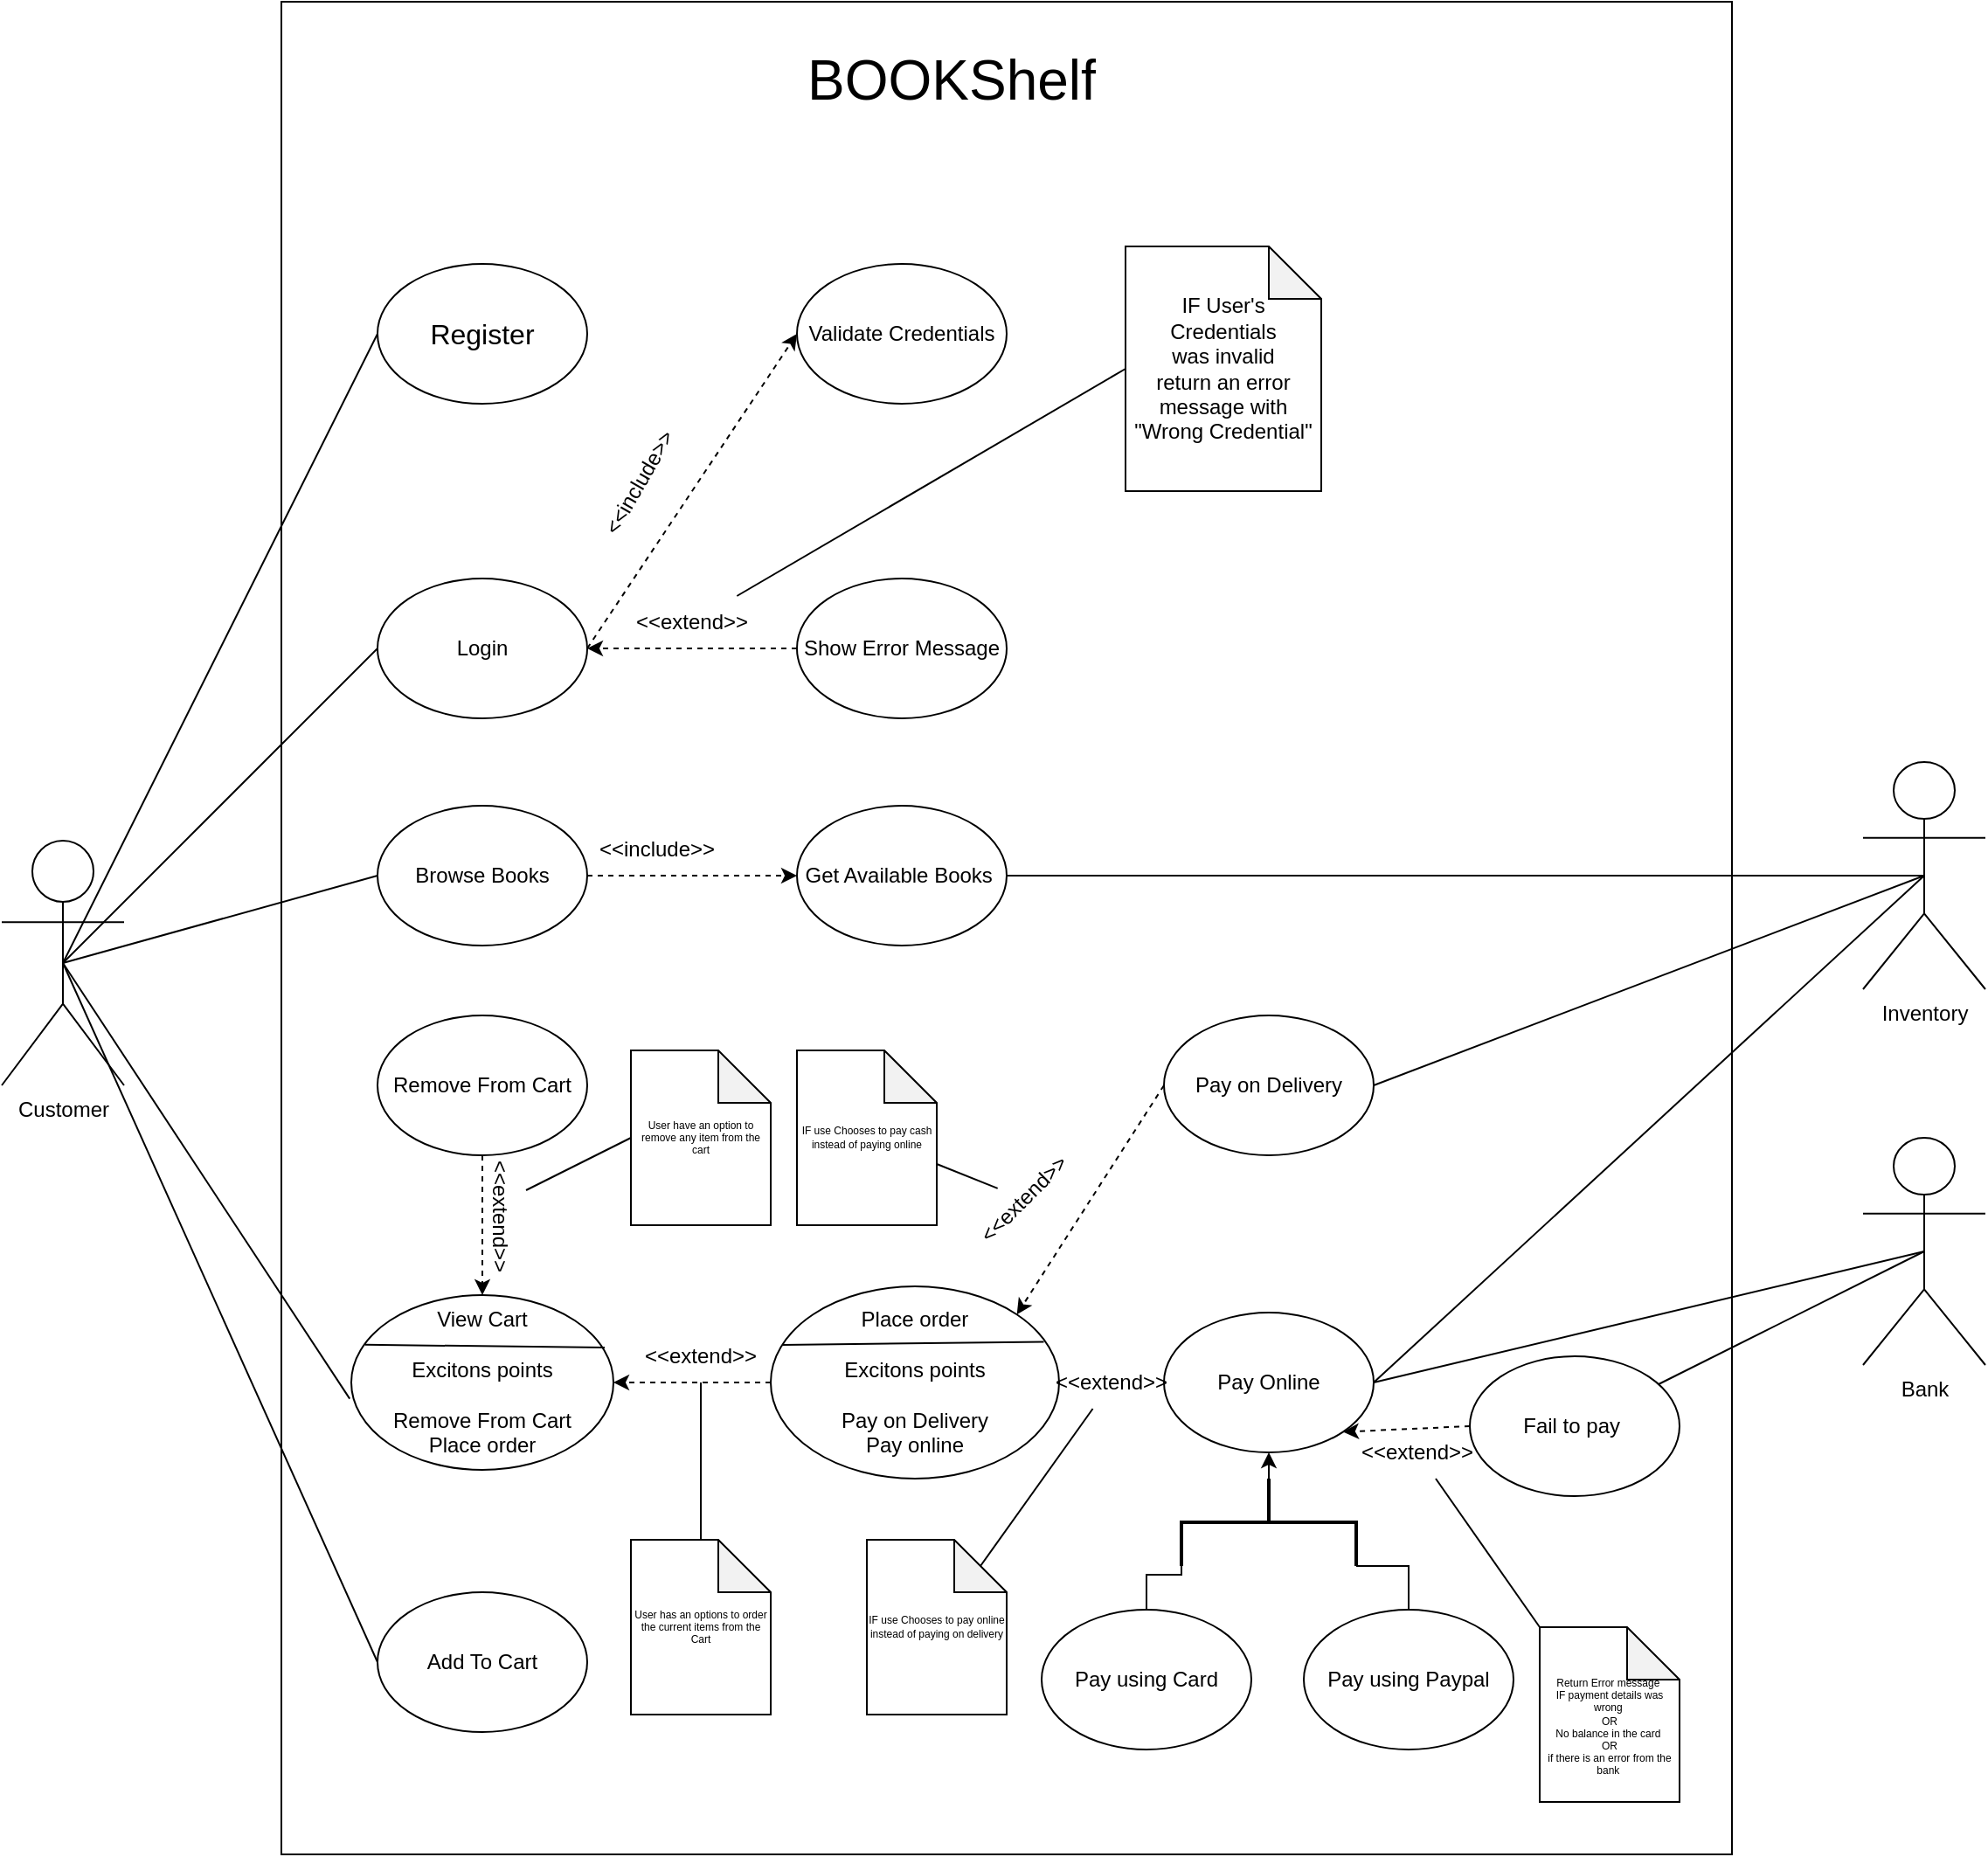 <mxfile>
    <diagram name="Page-1" id="FFDucG5oGOfps-OhAbP-">
        <mxGraphModel dx="1637" dy="1198" grid="1" gridSize="10" guides="1" tooltips="1" connect="1" arrows="1" fold="1" page="1" pageScale="1" pageWidth="850" pageHeight="1100" math="0" shadow="0">
            <root>
                <mxCell id="0"/>
                <mxCell id="1" parent="0"/>
                <mxCell id="30" value="" style="rounded=0;whiteSpace=wrap;html=1;" vertex="1" parent="1">
                    <mxGeometry x="460" y="20" width="830" height="1060" as="geometry"/>
                </mxCell>
                <mxCell id="8up1fQo6_-ufdSc32_0c-560" style="rounded=0;orthogonalLoop=1;jettySize=auto;html=1;exitX=0.5;exitY=0.5;exitDx=0;exitDy=0;exitPerimeter=0;entryX=0;entryY=0.5;entryDx=0;entryDy=0;endArrow=none;endFill=0;fillColor=none;" parent="1" source="8up1fQo6_-ufdSc32_0c-541" target="8up1fQo6_-ufdSc32_0c-545" edge="1">
                    <mxGeometry relative="1" as="geometry"/>
                </mxCell>
                <mxCell id="8up1fQo6_-ufdSc32_0c-561" style="rounded=0;orthogonalLoop=1;jettySize=auto;html=1;entryX=0;entryY=0.5;entryDx=0;entryDy=0;endArrow=none;endFill=0;exitX=0.5;exitY=0.5;exitDx=0;exitDy=0;exitPerimeter=0;fillColor=none;" parent="1" source="8up1fQo6_-ufdSc32_0c-541" target="8up1fQo6_-ufdSc32_0c-548" edge="1">
                    <mxGeometry relative="1" as="geometry"/>
                </mxCell>
                <mxCell id="8up1fQo6_-ufdSc32_0c-562" style="rounded=0;orthogonalLoop=1;jettySize=auto;html=1;exitX=0.5;exitY=0.5;exitDx=0;exitDy=0;exitPerimeter=0;entryX=0;entryY=0.5;entryDx=0;entryDy=0;endArrow=none;endFill=0;fillColor=none;" parent="1" source="8up1fQo6_-ufdSc32_0c-541" target="8up1fQo6_-ufdSc32_0c-549" edge="1">
                    <mxGeometry relative="1" as="geometry"/>
                </mxCell>
                <mxCell id="8up1fQo6_-ufdSc32_0c-565" style="rounded=0;orthogonalLoop=1;jettySize=auto;html=1;exitX=0.5;exitY=0.5;exitDx=0;exitDy=0;exitPerimeter=0;entryX=0;entryY=0.5;entryDx=0;entryDy=0;endArrow=none;endFill=0;fillColor=none;" parent="1" source="8up1fQo6_-ufdSc32_0c-541" target="8up1fQo6_-ufdSc32_0c-553" edge="1">
                    <mxGeometry relative="1" as="geometry"/>
                </mxCell>
                <mxCell id="8up1fQo6_-ufdSc32_0c-541" value="Customer" style="shape=umlActor;verticalLabelPosition=bottom;verticalAlign=top;html=1;outlineConnect=0;" parent="1" vertex="1">
                    <mxGeometry x="300" y="500" width="70" height="140" as="geometry"/>
                </mxCell>
                <mxCell id="8up1fQo6_-ufdSc32_0c-542" value="&lt;span style=&quot;text-align: center;&quot;&gt;&lt;font style=&quot;font-size: 32px;&quot;&gt;BOOKShelf&lt;/font&gt;&lt;/span&gt;" style="text;strokeColor=none;fillColor=none;align=left;verticalAlign=middle;spacingLeft=4;spacingRight=4;overflow=hidden;points=[[0,0.5],[1,0.5]];portConstraint=eastwest;rotatable=0;whiteSpace=wrap;html=1;" parent="1" vertex="1">
                    <mxGeometry x="755" y="40" width="180" height="50" as="geometry"/>
                </mxCell>
                <mxCell id="8up1fQo6_-ufdSc32_0c-543" value="Inventory" style="shape=umlActor;verticalLabelPosition=bottom;verticalAlign=top;html=1;outlineConnect=0;" parent="1" vertex="1">
                    <mxGeometry x="1365" y="455" width="70" height="130" as="geometry"/>
                </mxCell>
                <mxCell id="8up1fQo6_-ufdSc32_0c-603" style="rounded=0;orthogonalLoop=1;jettySize=auto;html=1;exitX=0.5;exitY=0.5;exitDx=0;exitDy=0;exitPerimeter=0;endArrow=none;endFill=0;" parent="1" source="8up1fQo6_-ufdSc32_0c-544" target="8up1fQo6_-ufdSc32_0c-602" edge="1">
                    <mxGeometry relative="1" as="geometry"/>
                </mxCell>
                <mxCell id="8up1fQo6_-ufdSc32_0c-544" value="Bank" style="shape=umlActor;verticalLabelPosition=bottom;verticalAlign=top;html=1;outlineConnect=0;" parent="1" vertex="1">
                    <mxGeometry x="1365" y="670" width="70" height="130" as="geometry"/>
                </mxCell>
                <mxCell id="8up1fQo6_-ufdSc32_0c-568" style="rounded=0;orthogonalLoop=1;jettySize=auto;html=1;exitX=1;exitY=0.5;exitDx=0;exitDy=0;entryX=0;entryY=0.5;entryDx=0;entryDy=0;dashed=1;" parent="1" source="8up1fQo6_-ufdSc32_0c-545" target="8up1fQo6_-ufdSc32_0c-546" edge="1">
                    <mxGeometry relative="1" as="geometry"/>
                </mxCell>
                <mxCell id="8up1fQo6_-ufdSc32_0c-545" value="Login" style="ellipse;whiteSpace=wrap;html=1;" parent="1" vertex="1">
                    <mxGeometry x="515" y="350" width="120" height="80" as="geometry"/>
                </mxCell>
                <mxCell id="8up1fQo6_-ufdSc32_0c-546" value="Validate Credentials" style="ellipse;whiteSpace=wrap;html=1;" parent="1" vertex="1">
                    <mxGeometry x="755" y="170" width="120" height="80" as="geometry"/>
                </mxCell>
                <mxCell id="8up1fQo6_-ufdSc32_0c-570" style="rounded=0;orthogonalLoop=1;jettySize=auto;html=1;exitX=0;exitY=0.5;exitDx=0;exitDy=0;entryX=1;entryY=0.5;entryDx=0;entryDy=0;dashed=1;" parent="1" source="8up1fQo6_-ufdSc32_0c-547" target="8up1fQo6_-ufdSc32_0c-545" edge="1">
                    <mxGeometry relative="1" as="geometry"/>
                </mxCell>
                <mxCell id="8up1fQo6_-ufdSc32_0c-547" value="Show Error Message" style="ellipse;whiteSpace=wrap;html=1;" parent="1" vertex="1">
                    <mxGeometry x="755" y="350" width="120" height="80" as="geometry"/>
                </mxCell>
                <mxCell id="8up1fQo6_-ufdSc32_0c-548" value="&lt;font style=&quot;font-size: 16px;&quot;&gt;Register&lt;/font&gt;" style="ellipse;whiteSpace=wrap;html=1;" parent="1" vertex="1">
                    <mxGeometry x="515" y="170" width="120" height="80" as="geometry"/>
                </mxCell>
                <mxCell id="8up1fQo6_-ufdSc32_0c-575" style="edgeStyle=orthogonalEdgeStyle;rounded=0;orthogonalLoop=1;jettySize=auto;html=1;exitX=1;exitY=0.5;exitDx=0;exitDy=0;entryX=0;entryY=0.5;entryDx=0;entryDy=0;dashed=1;" parent="1" source="8up1fQo6_-ufdSc32_0c-549" target="8up1fQo6_-ufdSc32_0c-550" edge="1">
                    <mxGeometry relative="1" as="geometry"/>
                </mxCell>
                <mxCell id="8up1fQo6_-ufdSc32_0c-549" value="Browse Books" style="ellipse;whiteSpace=wrap;html=1;" parent="1" vertex="1">
                    <mxGeometry x="515" y="480" width="120" height="80" as="geometry"/>
                </mxCell>
                <mxCell id="8up1fQo6_-ufdSc32_0c-550" value="Get Available Books&amp;nbsp;" style="ellipse;whiteSpace=wrap;html=1;" parent="1" vertex="1">
                    <mxGeometry x="755" y="480" width="120" height="80" as="geometry"/>
                </mxCell>
                <mxCell id="8up1fQo6_-ufdSc32_0c-577" style="edgeStyle=orthogonalEdgeStyle;rounded=0;orthogonalLoop=1;jettySize=auto;html=1;exitX=0.5;exitY=1;exitDx=0;exitDy=0;entryX=0.5;entryY=0;entryDx=0;entryDy=0;dashed=1;" parent="1" source="8up1fQo6_-ufdSc32_0c-551" target="8up1fQo6_-ufdSc32_0c-559" edge="1">
                    <mxGeometry relative="1" as="geometry"/>
                </mxCell>
                <mxCell id="8up1fQo6_-ufdSc32_0c-551" value="Remove From Cart" style="ellipse;whiteSpace=wrap;html=1;" parent="1" vertex="1">
                    <mxGeometry x="515" y="600" width="120" height="80" as="geometry"/>
                </mxCell>
                <mxCell id="8up1fQo6_-ufdSc32_0c-553" value="Add To Cart" style="ellipse;whiteSpace=wrap;html=1;" parent="1" vertex="1">
                    <mxGeometry x="515" y="930" width="120" height="80" as="geometry"/>
                </mxCell>
                <mxCell id="20" style="edgeStyle=none;html=1;exitX=0;exitY=0.5;exitDx=0;exitDy=0;dashed=1;startArrow=none;" edge="1" parent="1" source="8up1fQo6_-ufdSc32_0c-588" target="8up1fQo6_-ufdSc32_0c-558">
                    <mxGeometry relative="1" as="geometry"/>
                </mxCell>
                <mxCell id="24" style="edgeStyle=none;html=1;exitX=1;exitY=0.5;exitDx=0;exitDy=0;entryX=0.5;entryY=0.5;entryDx=0;entryDy=0;entryPerimeter=0;endArrow=none;endFill=0;" edge="1" parent="1" source="8up1fQo6_-ufdSc32_0c-554" target="8up1fQo6_-ufdSc32_0c-543">
                    <mxGeometry relative="1" as="geometry"/>
                </mxCell>
                <mxCell id="8up1fQo6_-ufdSc32_0c-554" value="Pay Online" style="ellipse;whiteSpace=wrap;html=1;" parent="1" vertex="1">
                    <mxGeometry x="965" y="770" width="120" height="80" as="geometry"/>
                </mxCell>
                <mxCell id="19" style="edgeStyle=none;html=1;exitX=0;exitY=0.5;exitDx=0;exitDy=0;entryX=1;entryY=0;entryDx=0;entryDy=0;dashed=1;" edge="1" parent="1" source="8up1fQo6_-ufdSc32_0c-555" target="8up1fQo6_-ufdSc32_0c-558">
                    <mxGeometry relative="1" as="geometry"/>
                </mxCell>
                <mxCell id="23" style="edgeStyle=none;html=1;exitX=1;exitY=0.5;exitDx=0;exitDy=0;entryX=0.5;entryY=0.5;entryDx=0;entryDy=0;entryPerimeter=0;endArrow=none;endFill=0;" edge="1" parent="1" source="8up1fQo6_-ufdSc32_0c-555" target="8up1fQo6_-ufdSc32_0c-543">
                    <mxGeometry relative="1" as="geometry"/>
                </mxCell>
                <mxCell id="8up1fQo6_-ufdSc32_0c-555" value="Pay on Delivery" style="ellipse;whiteSpace=wrap;html=1;" parent="1" vertex="1">
                    <mxGeometry x="965" y="600" width="120" height="80" as="geometry"/>
                </mxCell>
                <mxCell id="8up1fQo6_-ufdSc32_0c-556" value="Pay using Card" style="ellipse;whiteSpace=wrap;html=1;" parent="1" vertex="1">
                    <mxGeometry x="895" y="940" width="120" height="80" as="geometry"/>
                </mxCell>
                <mxCell id="8up1fQo6_-ufdSc32_0c-557" value="Pay using Paypal" style="ellipse;whiteSpace=wrap;html=1;" parent="1" vertex="1">
                    <mxGeometry x="1045" y="940" width="120" height="80" as="geometry"/>
                </mxCell>
                <mxCell id="17" style="edgeStyle=none;html=1;exitX=0;exitY=0.5;exitDx=0;exitDy=0;entryX=1;entryY=0.5;entryDx=0;entryDy=0;dashed=1;" edge="1" parent="1" source="8up1fQo6_-ufdSc32_0c-558" target="8up1fQo6_-ufdSc32_0c-559">
                    <mxGeometry relative="1" as="geometry"/>
                </mxCell>
                <mxCell id="8up1fQo6_-ufdSc32_0c-558" value="Place order&lt;br&gt;&lt;br&gt;Excitons points&lt;br&gt;&lt;br&gt;Pay on Delivery&lt;br&gt;Pay online" style="ellipse;whiteSpace=wrap;html=1;" parent="1" vertex="1">
                    <mxGeometry x="740" y="755" width="165" height="110" as="geometry"/>
                </mxCell>
                <mxCell id="8up1fQo6_-ufdSc32_0c-559" value="View Cart&lt;br&gt;&lt;br&gt;Excitons points&lt;br&gt;&lt;br&gt;Remove From Cart&lt;br&gt;Place order" style="ellipse;whiteSpace=wrap;html=1;" parent="1" vertex="1">
                    <mxGeometry x="500" y="760" width="150" height="100" as="geometry"/>
                </mxCell>
                <mxCell id="8up1fQo6_-ufdSc32_0c-564" style="rounded=0;orthogonalLoop=1;jettySize=auto;html=1;exitX=0.5;exitY=0.5;exitDx=0;exitDy=0;exitPerimeter=0;entryX=-0.006;entryY=0.593;entryDx=0;entryDy=0;entryPerimeter=0;endArrow=none;endFill=0;fillColor=none;" parent="1" source="8up1fQo6_-ufdSc32_0c-541" target="8up1fQo6_-ufdSc32_0c-559" edge="1">
                    <mxGeometry relative="1" as="geometry"/>
                </mxCell>
                <mxCell id="8up1fQo6_-ufdSc32_0c-569" value="&amp;lt;&amp;lt;include&amp;gt;&amp;gt;" style="text;html=1;align=center;verticalAlign=middle;whiteSpace=wrap;rounded=0;rotation=-60;" parent="1" vertex="1">
                    <mxGeometry x="635" y="280" width="60" height="30" as="geometry"/>
                </mxCell>
                <mxCell id="8up1fQo6_-ufdSc32_0c-571" value="&amp;lt;&amp;lt;extend&amp;gt;&amp;gt;" style="text;html=1;align=center;verticalAlign=middle;whiteSpace=wrap;rounded=0;rotation=0;" parent="1" vertex="1">
                    <mxGeometry x="665" y="360" width="60" height="30" as="geometry"/>
                </mxCell>
                <mxCell id="8up1fQo6_-ufdSc32_0c-574" value="&amp;lt;&amp;lt;include&amp;gt;&amp;gt;" style="text;html=1;align=center;verticalAlign=middle;whiteSpace=wrap;rounded=0;rotation=0;" parent="1" vertex="1">
                    <mxGeometry x="645" y="490" width="60" height="30" as="geometry"/>
                </mxCell>
                <mxCell id="8up1fQo6_-ufdSc32_0c-576" style="rounded=0;orthogonalLoop=1;jettySize=auto;html=1;exitX=1;exitY=0.5;exitDx=0;exitDy=0;entryX=0.5;entryY=0.5;entryDx=0;entryDy=0;entryPerimeter=0;endArrow=none;endFill=0;" parent="1" source="8up1fQo6_-ufdSc32_0c-550" target="8up1fQo6_-ufdSc32_0c-543" edge="1">
                    <mxGeometry relative="1" as="geometry"/>
                </mxCell>
                <mxCell id="8up1fQo6_-ufdSc32_0c-578" value="&amp;lt;&amp;lt;extend&amp;gt;&amp;gt;" style="text;html=1;align=center;verticalAlign=middle;whiteSpace=wrap;rounded=0;rotation=90;" parent="1" vertex="1">
                    <mxGeometry x="555" y="700" width="60" height="30" as="geometry"/>
                </mxCell>
                <mxCell id="8up1fQo6_-ufdSc32_0c-584" style="rounded=0;orthogonalLoop=1;jettySize=auto;html=1;exitX=0;exitY=0.5;exitDx=0;exitDy=0;exitPerimeter=0;entryX=0.5;entryY=1;entryDx=0;entryDy=0;" parent="1" source="8up1fQo6_-ufdSc32_0c-583" target="8up1fQo6_-ufdSc32_0c-554" edge="1">
                    <mxGeometry relative="1" as="geometry"/>
                </mxCell>
                <mxCell id="8up1fQo6_-ufdSc32_0c-585" style="edgeStyle=orthogonalEdgeStyle;rounded=0;orthogonalLoop=1;jettySize=auto;html=1;exitX=1;exitY=1;exitDx=0;exitDy=0;exitPerimeter=0;entryX=0.5;entryY=0;entryDx=0;entryDy=0;endArrow=none;endFill=0;" parent="1" source="8up1fQo6_-ufdSc32_0c-583" target="8up1fQo6_-ufdSc32_0c-556" edge="1">
                    <mxGeometry relative="1" as="geometry">
                        <Array as="points">
                            <mxPoint x="955" y="920"/>
                            <mxPoint x="915" y="920"/>
                        </Array>
                    </mxGeometry>
                </mxCell>
                <mxCell id="8up1fQo6_-ufdSc32_0c-586" style="rounded=0;orthogonalLoop=1;jettySize=auto;html=1;exitX=1;exitY=0;exitDx=0;exitDy=0;exitPerimeter=0;entryX=0.5;entryY=0;entryDx=0;entryDy=0;endArrow=none;endFill=0;edgeStyle=orthogonalEdgeStyle;" parent="1" source="8up1fQo6_-ufdSc32_0c-583" target="8up1fQo6_-ufdSc32_0c-557" edge="1">
                    <mxGeometry relative="1" as="geometry"/>
                </mxCell>
                <mxCell id="8up1fQo6_-ufdSc32_0c-583" value="" style="strokeWidth=2;html=1;shape=mxgraph.flowchart.annotation_2;align=left;labelPosition=right;pointerEvents=1;rotation=90;" parent="1" vertex="1">
                    <mxGeometry x="1000" y="840" width="50" height="100" as="geometry"/>
                </mxCell>
                <mxCell id="8up1fQo6_-ufdSc32_0c-587" value="&amp;lt;&amp;lt;extend&amp;gt;&amp;gt;" style="text;html=1;align=center;verticalAlign=middle;whiteSpace=wrap;rounded=0;rotation=-45;" parent="1" vertex="1">
                    <mxGeometry x="855" y="690" width="60" height="30" as="geometry"/>
                </mxCell>
                <mxCell id="8up1fQo6_-ufdSc32_0c-598" style="rounded=0;orthogonalLoop=1;jettySize=auto;html=1;exitX=1;exitY=0.5;exitDx=0;exitDy=0;entryX=0.5;entryY=0.5;entryDx=0;entryDy=0;entryPerimeter=0;endArrow=none;endFill=0;" parent="1" source="8up1fQo6_-ufdSc32_0c-554" target="8up1fQo6_-ufdSc32_0c-544" edge="1">
                    <mxGeometry relative="1" as="geometry"/>
                </mxCell>
                <mxCell id="25" style="edgeStyle=none;html=1;exitX=0;exitY=0.5;exitDx=0;exitDy=0;entryX=1;entryY=1;entryDx=0;entryDy=0;endArrow=classic;endFill=1;dashed=1;" edge="1" parent="1" source="8up1fQo6_-ufdSc32_0c-602" target="8up1fQo6_-ufdSc32_0c-554">
                    <mxGeometry relative="1" as="geometry"/>
                </mxCell>
                <mxCell id="8up1fQo6_-ufdSc32_0c-602" value="Fail to pay&amp;nbsp;" style="ellipse;whiteSpace=wrap;html=1;" parent="1" vertex="1">
                    <mxGeometry x="1140" y="795" width="120" height="80" as="geometry"/>
                </mxCell>
                <mxCell id="18" value="&amp;lt;&amp;lt;extend&amp;gt;&amp;gt;" style="text;html=1;align=center;verticalAlign=middle;whiteSpace=wrap;rounded=0;rotation=0;" vertex="1" parent="1">
                    <mxGeometry x="670" y="780" width="60" height="30" as="geometry"/>
                </mxCell>
                <mxCell id="21" value="" style="edgeStyle=none;html=1;exitX=0;exitY=0.5;exitDx=0;exitDy=0;dashed=1;endArrow=none;" edge="1" parent="1" source="8up1fQo6_-ufdSc32_0c-554" target="8up1fQo6_-ufdSc32_0c-588">
                    <mxGeometry relative="1" as="geometry">
                        <mxPoint x="930" y="810" as="sourcePoint"/>
                        <mxPoint x="835" y="810" as="targetPoint"/>
                    </mxGeometry>
                </mxCell>
                <mxCell id="8up1fQo6_-ufdSc32_0c-588" value="&amp;lt;&amp;lt;extend&amp;gt;&amp;gt;" style="text;html=1;align=center;verticalAlign=middle;whiteSpace=wrap;rounded=0;rotation=0;" parent="1" vertex="1">
                    <mxGeometry x="905" y="795" width="60" height="30" as="geometry"/>
                </mxCell>
                <mxCell id="26" value="&amp;lt;&amp;lt;extend&amp;gt;&amp;gt;" style="text;html=1;align=center;verticalAlign=middle;whiteSpace=wrap;rounded=0;rotation=0;" vertex="1" parent="1">
                    <mxGeometry x="1080" y="835" width="60" height="30" as="geometry"/>
                </mxCell>
                <mxCell id="32" style="edgeStyle=none;html=1;exitX=0;exitY=0.5;exitDx=0;exitDy=0;exitPerimeter=0;endArrow=none;endFill=0;" edge="1" parent="1" source="31" target="8up1fQo6_-ufdSc32_0c-571">
                    <mxGeometry relative="1" as="geometry"/>
                </mxCell>
                <mxCell id="31" value="IF User's Credentials&lt;br&gt;was invalid&lt;br&gt;return an error message with &quot;Wrong Credential&quot;" style="shape=note;whiteSpace=wrap;html=1;backgroundOutline=1;darkOpacity=0.05;" vertex="1" parent="1">
                    <mxGeometry x="943" y="160" width="112" height="140" as="geometry"/>
                </mxCell>
                <mxCell id="37" value="" style="endArrow=none;html=1;fontSize=6;exitX=0.041;exitY=0.304;exitDx=0;exitDy=0;exitPerimeter=0;entryX=0.947;entryY=0.289;entryDx=0;entryDy=0;entryPerimeter=0;" edge="1" parent="1" source="8up1fQo6_-ufdSc32_0c-558" target="8up1fQo6_-ufdSc32_0c-558">
                    <mxGeometry width="50" height="50" relative="1" as="geometry">
                        <mxPoint x="755" y="810" as="sourcePoint"/>
                        <mxPoint x="805" y="760" as="targetPoint"/>
                    </mxGeometry>
                </mxCell>
                <mxCell id="40" style="edgeStyle=none;html=1;exitX=0;exitY=0;exitDx=80;exitDy=65;exitPerimeter=0;fontSize=6;endArrow=none;endFill=0;" edge="1" parent="1" source="38" target="8up1fQo6_-ufdSc32_0c-587">
                    <mxGeometry relative="1" as="geometry"/>
                </mxCell>
                <mxCell id="38" value="IF use Chooses to pay cash instead of paying online" style="shape=note;whiteSpace=wrap;html=1;backgroundOutline=1;darkOpacity=0.05;fontSize=6;" vertex="1" parent="1">
                    <mxGeometry x="755" y="620" width="80" height="100" as="geometry"/>
                </mxCell>
                <mxCell id="42" style="edgeStyle=none;html=1;exitX=0;exitY=0;exitDx=65;exitDy=15;exitPerimeter=0;fontSize=6;endArrow=none;endFill=0;" edge="1" parent="1" source="41" target="8up1fQo6_-ufdSc32_0c-588">
                    <mxGeometry relative="1" as="geometry"/>
                </mxCell>
                <mxCell id="41" value="IF use Chooses to pay online instead of paying on delivery" style="shape=note;whiteSpace=wrap;html=1;backgroundOutline=1;darkOpacity=0.05;fontSize=6;" vertex="1" parent="1">
                    <mxGeometry x="795" y="900" width="80" height="100" as="geometry"/>
                </mxCell>
                <mxCell id="44" style="edgeStyle=none;html=1;exitX=0.5;exitY=1;exitDx=0;exitDy=0;exitPerimeter=0;fontSize=6;endArrow=none;endFill=0;" edge="1" parent="1" source="43" target="18">
                    <mxGeometry relative="1" as="geometry"/>
                </mxCell>
                <mxCell id="43" value="User has an options to order the current items from the Cart" style="shape=note;whiteSpace=wrap;html=1;backgroundOutline=1;darkOpacity=0.05;fontSize=6;" vertex="1" parent="1">
                    <mxGeometry x="660" y="900" width="80" height="100" as="geometry"/>
                </mxCell>
                <mxCell id="46" style="edgeStyle=none;html=1;exitX=0;exitY=0.5;exitDx=0;exitDy=0;exitPerimeter=0;entryX=0.25;entryY=0;entryDx=0;entryDy=0;fontSize=6;endArrow=none;endFill=0;" edge="1" parent="1" source="45" target="8up1fQo6_-ufdSc32_0c-578">
                    <mxGeometry relative="1" as="geometry"/>
                </mxCell>
                <mxCell id="45" value="User have an option to remove any item from the cart" style="shape=note;whiteSpace=wrap;html=1;backgroundOutline=1;darkOpacity=0.05;fontSize=6;" vertex="1" parent="1">
                    <mxGeometry x="660" y="620" width="80" height="100" as="geometry"/>
                </mxCell>
                <mxCell id="47" value="" style="endArrow=none;html=1;fontSize=6;exitX=0.052;exitY=0.284;exitDx=0;exitDy=0;exitPerimeter=0;" edge="1" parent="1" source="8up1fQo6_-ufdSc32_0c-559">
                    <mxGeometry width="50" height="50" relative="1" as="geometry">
                        <mxPoint x="505" y="792" as="sourcePoint"/>
                        <mxPoint x="645" y="790" as="targetPoint"/>
                    </mxGeometry>
                </mxCell>
                <mxCell id="49" style="edgeStyle=none;html=1;exitX=0;exitY=0;exitDx=0;exitDy=0;exitPerimeter=0;fontSize=6;endArrow=none;endFill=0;" edge="1" parent="1" source="48" target="26">
                    <mxGeometry relative="1" as="geometry"/>
                </mxCell>
                <mxCell id="48" value="&lt;br&gt;&lt;br&gt;Return Error message&amp;nbsp;&lt;br&gt;IF payment details was wrong&amp;nbsp;&lt;br&gt;OR&lt;br&gt;No balance in the card&amp;nbsp;&lt;br&gt;OR&lt;br&gt;if there is an error from the bank&amp;nbsp;" style="shape=note;whiteSpace=wrap;html=1;backgroundOutline=1;darkOpacity=0.05;fontSize=6;" vertex="1" parent="1">
                    <mxGeometry x="1180" y="950" width="80" height="100" as="geometry"/>
                </mxCell>
            </root>
        </mxGraphModel>
    </diagram>
</mxfile>